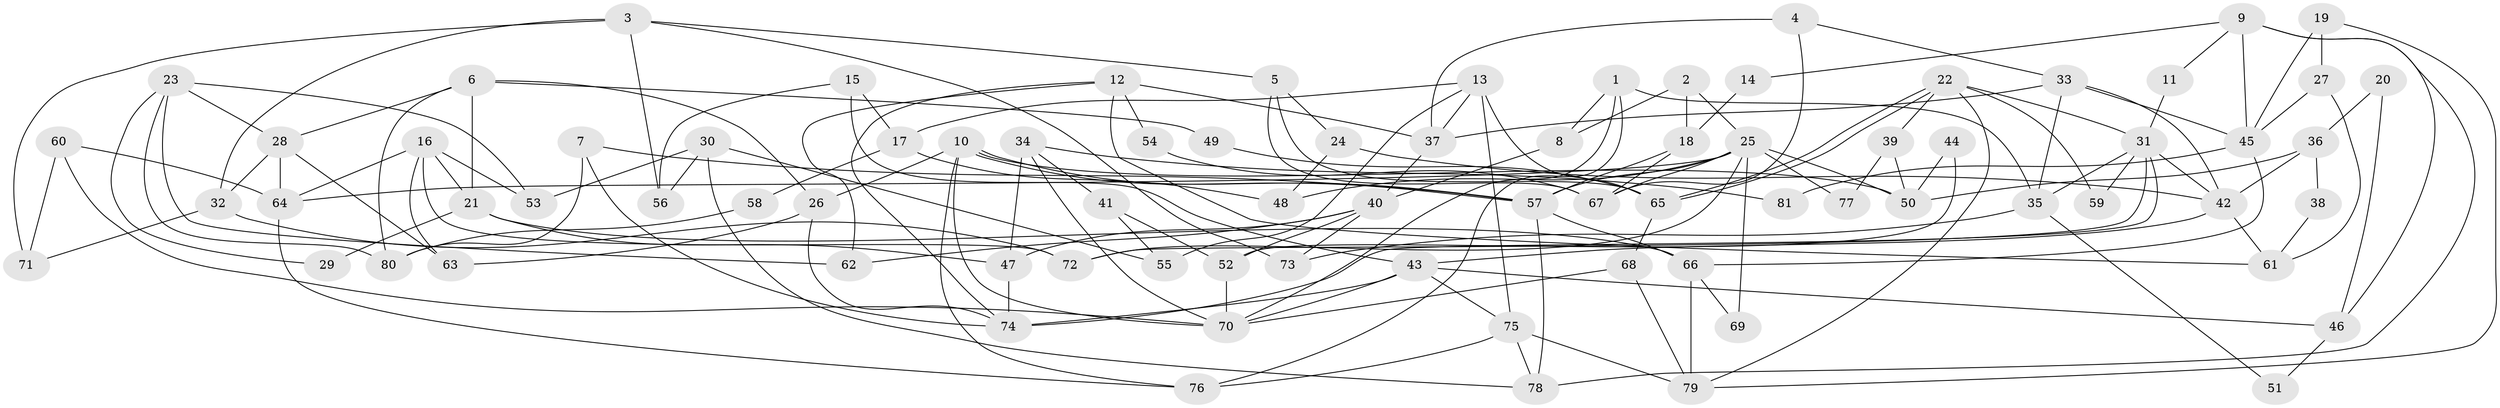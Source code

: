 // Generated by graph-tools (version 1.1) at 2025/50/03/09/25 04:50:11]
// undirected, 81 vertices, 162 edges
graph export_dot {
graph [start="1"]
  node [color=gray90,style=filled];
  1;
  2;
  3;
  4;
  5;
  6;
  7;
  8;
  9;
  10;
  11;
  12;
  13;
  14;
  15;
  16;
  17;
  18;
  19;
  20;
  21;
  22;
  23;
  24;
  25;
  26;
  27;
  28;
  29;
  30;
  31;
  32;
  33;
  34;
  35;
  36;
  37;
  38;
  39;
  40;
  41;
  42;
  43;
  44;
  45;
  46;
  47;
  48;
  49;
  50;
  51;
  52;
  53;
  54;
  55;
  56;
  57;
  58;
  59;
  60;
  61;
  62;
  63;
  64;
  65;
  66;
  67;
  68;
  69;
  70;
  71;
  72;
  73;
  74;
  75;
  76;
  77;
  78;
  79;
  80;
  81;
  1 -- 76;
  1 -- 70;
  1 -- 8;
  1 -- 35;
  2 -- 8;
  2 -- 25;
  2 -- 18;
  3 -- 5;
  3 -- 32;
  3 -- 56;
  3 -- 71;
  3 -- 73;
  4 -- 33;
  4 -- 67;
  4 -- 37;
  5 -- 65;
  5 -- 67;
  5 -- 24;
  6 -- 21;
  6 -- 26;
  6 -- 28;
  6 -- 49;
  6 -- 80;
  7 -- 57;
  7 -- 80;
  7 -- 74;
  8 -- 40;
  9 -- 78;
  9 -- 45;
  9 -- 11;
  9 -- 14;
  9 -- 46;
  10 -- 57;
  10 -- 57;
  10 -- 70;
  10 -- 26;
  10 -- 50;
  10 -- 76;
  11 -- 31;
  12 -- 62;
  12 -- 37;
  12 -- 54;
  12 -- 61;
  12 -- 74;
  13 -- 75;
  13 -- 37;
  13 -- 17;
  13 -- 55;
  13 -- 65;
  14 -- 18;
  15 -- 43;
  15 -- 17;
  15 -- 56;
  16 -- 72;
  16 -- 63;
  16 -- 21;
  16 -- 53;
  16 -- 64;
  17 -- 48;
  17 -- 58;
  18 -- 57;
  18 -- 67;
  19 -- 45;
  19 -- 79;
  19 -- 27;
  20 -- 36;
  20 -- 46;
  21 -- 47;
  21 -- 29;
  21 -- 66;
  22 -- 31;
  22 -- 65;
  22 -- 65;
  22 -- 39;
  22 -- 59;
  22 -- 79;
  23 -- 28;
  23 -- 53;
  23 -- 29;
  23 -- 62;
  23 -- 80;
  24 -- 42;
  24 -- 48;
  25 -- 57;
  25 -- 64;
  25 -- 48;
  25 -- 50;
  25 -- 67;
  25 -- 69;
  25 -- 72;
  25 -- 77;
  26 -- 74;
  26 -- 63;
  27 -- 61;
  27 -- 45;
  28 -- 64;
  28 -- 32;
  28 -- 63;
  30 -- 55;
  30 -- 56;
  30 -- 53;
  30 -- 78;
  31 -- 74;
  31 -- 42;
  31 -- 35;
  31 -- 59;
  31 -- 72;
  32 -- 72;
  32 -- 71;
  33 -- 35;
  33 -- 45;
  33 -- 37;
  33 -- 42;
  34 -- 47;
  34 -- 70;
  34 -- 41;
  34 -- 81;
  35 -- 51;
  35 -- 73;
  36 -- 42;
  36 -- 50;
  36 -- 38;
  37 -- 40;
  38 -- 61;
  39 -- 50;
  39 -- 77;
  40 -- 73;
  40 -- 47;
  40 -- 52;
  40 -- 62;
  41 -- 52;
  41 -- 55;
  42 -- 43;
  42 -- 61;
  43 -- 75;
  43 -- 74;
  43 -- 46;
  43 -- 70;
  44 -- 50;
  44 -- 52;
  45 -- 66;
  45 -- 81;
  46 -- 51;
  47 -- 74;
  49 -- 65;
  52 -- 70;
  54 -- 67;
  57 -- 66;
  57 -- 78;
  58 -- 80;
  60 -- 71;
  60 -- 64;
  60 -- 70;
  64 -- 76;
  65 -- 68;
  66 -- 79;
  66 -- 69;
  68 -- 70;
  68 -- 79;
  75 -- 79;
  75 -- 78;
  75 -- 76;
}
